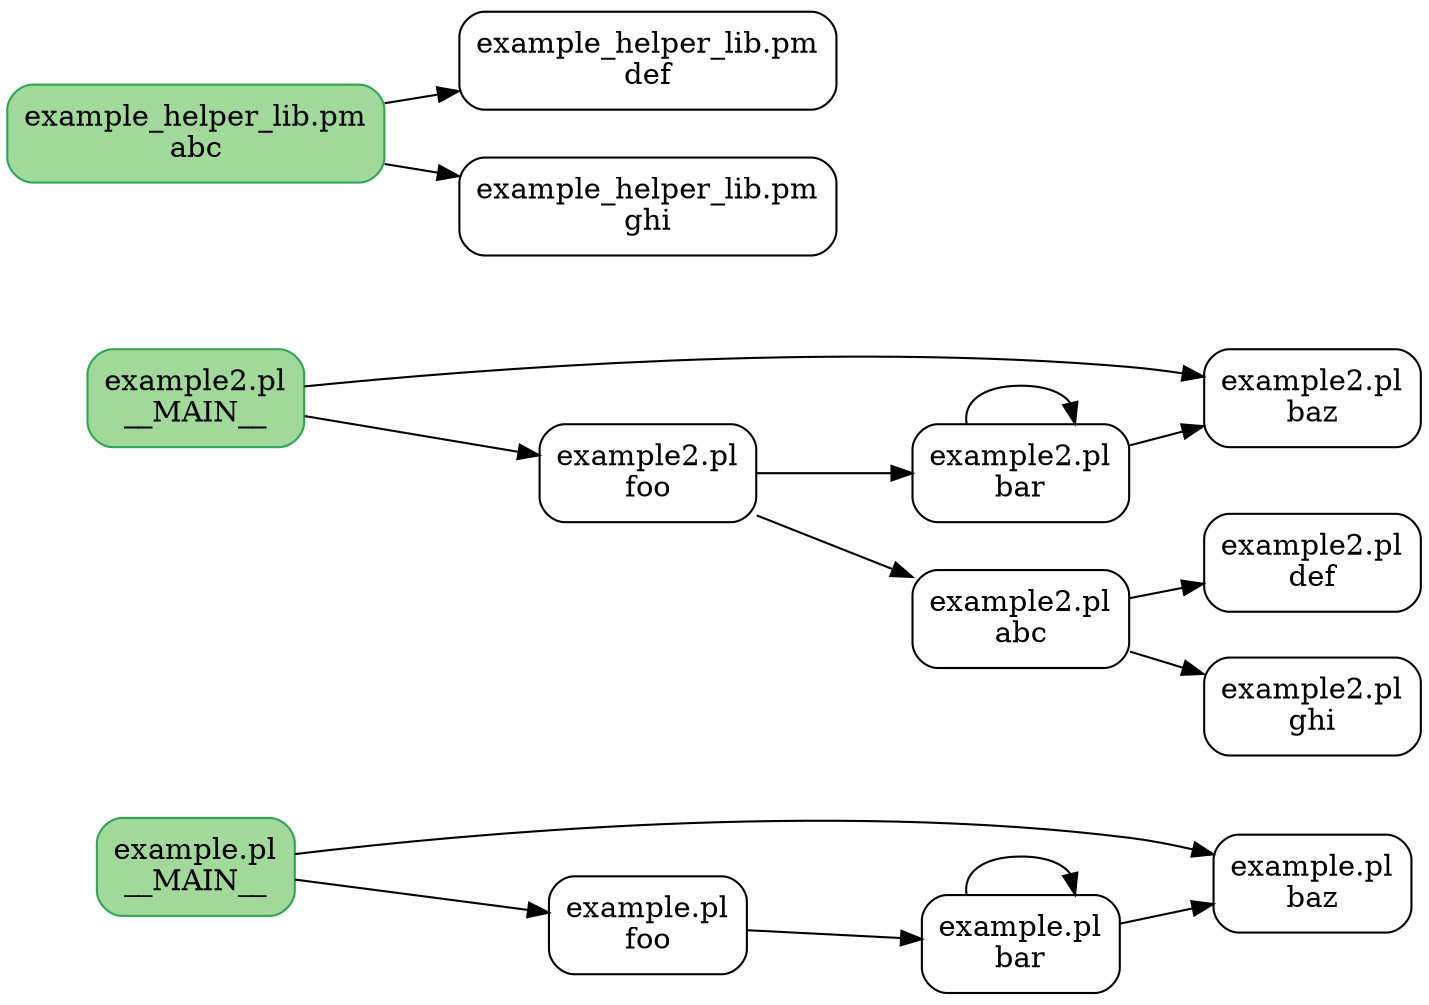 digraph test {
	graph [rankdir=LR, ratio="0.7", concentrate=true];
	node [label="\N", shape=Mrecord];
	graph [bb="0,0,597.14,418"];
	node1 [label="example.pl\n__MAIN__", color="/greens3/3", fillcolor="/greens3/2", style=filled, pos="77.143,57", width="1.1111", height="0.65278"];
	node2 [label="example.pl\nbar", pos="427.14,23", width="1.0556", height="0.65278"];
	node3 [label="example.pl\nbaz", pos="553.14,53", width="1.0556", height="0.65278"];
	node4 [label="example.pl\nfoo", pos="268.14,32", width="1.0556", height="0.65278"];
	node5 [label="example2.pl\n__MAIN__", color="/greens3/3", fillcolor="/greens3/2", style=filled, pos="77.143,245", width="1.1667", height="0.65278"];
	node6 [label="example2.pl\nabc", pos="427.14,147", width="1.1667", height="0.65278"];
	node7 [label="example2.pl\nbar", pos="427.14,211", width="1.1667", height="0.65278"];
	node8 [label="example2.pl\nbaz", pos="553.14,270", width="1.1667", height="0.65278"];
	node9 [label="example2.pl\ndef", pos="553.14,196", width="1.1667", height="0.65278"];
	node10 [label="example2.pl\nfoo", pos="268.14,211", width="1.1667", height="0.65278"];
	node11 [label="example2.pl\nghi", pos="553.14,132", width="1.1667", height="0.65278"];
	node12 [label="example_helper_lib.pm\nabc", color="/greens3/3", fillcolor="/greens3/2", style=filled, pos="77.143,363", width="2.0278", height="0.65278"];
	node13 [label="example_helper_lib.pm\ndef", pos="268.14,395", width="2.0278", height="0.65278"];
	node14 [label="example_helper_lib.pm\nghi", pos="268.14,331", width="2.0278", height="0.65278"];
	node1 -> node3 [pos="e,514.59,64.175 117.37,62.799 188.56,72.136 341.29,88.011 469.14,73 480.77,71.634 493.13,69.24 504.68,66.572"];
	node1 -> node4 [pos="e,229.46,37.063 117.18,51.759 146.99,47.857 187.83,42.512 219.52,38.364"];
	node2 -> node2 [pos="e,450.56,46.182 403.73,46.182 402.11,55.825 409.92,64 427.14,64 437.91,64 445,60.807 448.4,56.057"];
	node2 -> node3 [pos="e,514.22,43.733 465.98,32.246 478.07,35.126 491.57,38.339 504.26,41.361"];
	node4 -> node2 [pos="e,388.37,25.194 307.04,29.798 328.49,28.584 355.32,27.065 378.18,25.771"];
	node5 -> node8 [pos="e,511,267.79 119.38,247.22 206.45,251.79 405.66,262.25 500.75,267.25"];
	node5 -> node10 [pos="e,225.87,218.52 119.53,237.45 147.97,232.39 185.62,225.69 215.91,220.3"];
	node6 -> node9 [pos="e,510.73,179.51 469.45,163.45 479.63,167.41 490.62,171.69 501.19,175.79"];
	node6 -> node11 [pos="e,510.73,137.05 469.45,141.96 479.42,140.78 490.17,139.5 500.54,138.26"];
	node7 -> node7 [pos="e,450.56,234.18 403.73,234.18 402.11,243.83 409.92,252 427.14,252 437.91,252 445,248.81 448.4,244.06"];
	node7 -> node8 [pos="e,510.73,250.14 469.45,230.81 479.73,235.63 490.85,240.83 501.51,245.82"];
	node10 -> node6 [pos="e,385.03,163.95 310.33,194.02 330.36,185.96 354.47,176.25 375.57,167.76"];
	node10 -> node7 [pos="e,385.03,211 310.33,211 330.18,211 354.04,211 375,211"];
	node12 -> node13 [pos="e,194.84,382.72 150.17,375.23 161.49,377.13 173.26,379.1 184.79,381.03"];
	node12 -> node14 [pos="e,194.84,343.28 150.17,350.77 161.49,348.87 173.26,346.9 184.79,344.97"];
}
